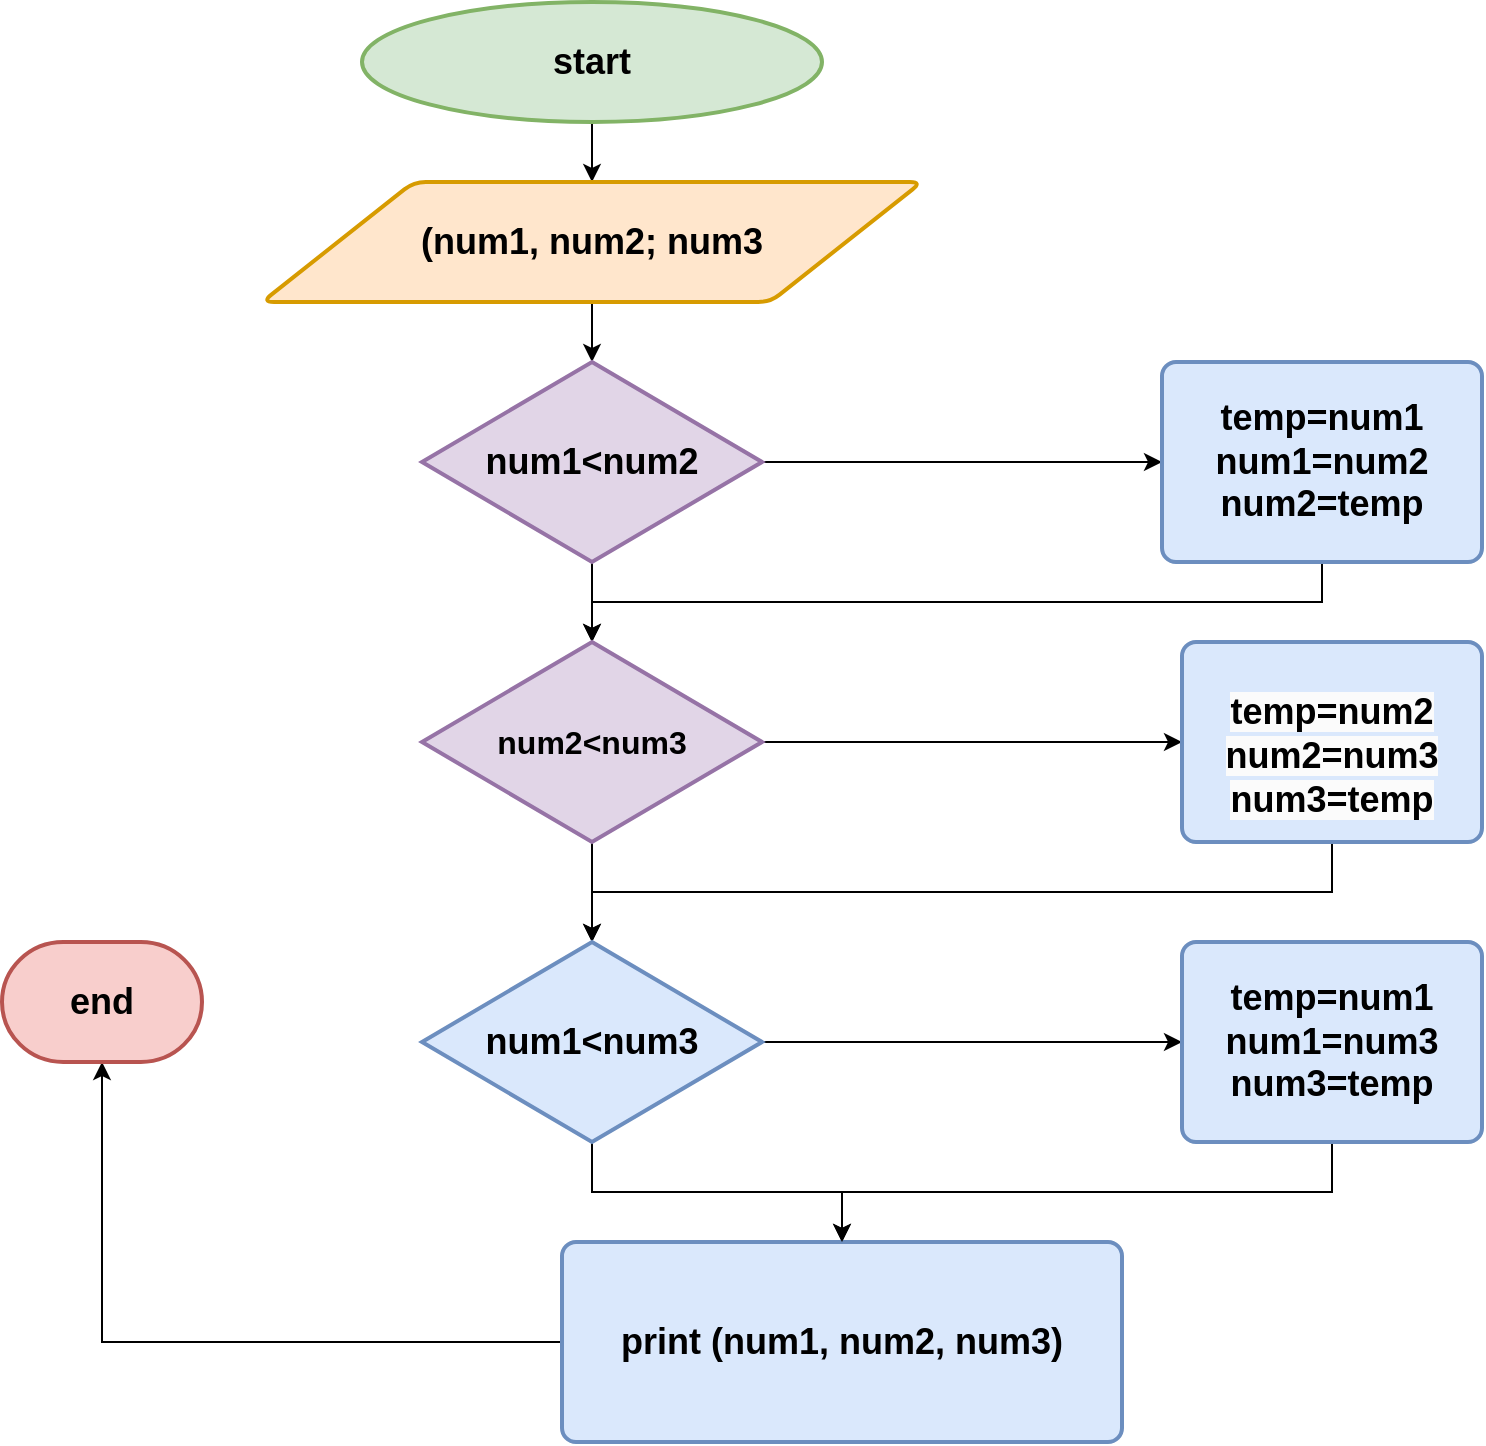 <mxfile version="20.8.23" type="github">
  <diagram name="Page-1" id="nBXTJDv1S-nJsI5Liodi">
    <mxGraphModel dx="2422" dy="833" grid="1" gridSize="10" guides="1" tooltips="1" connect="1" arrows="1" fold="1" page="1" pageScale="1" pageWidth="827" pageHeight="1169" math="0" shadow="0">
      <root>
        <mxCell id="0" />
        <mxCell id="1" parent="0" />
        <mxCell id="7ckEZmQ2XIDgVxg-d5RR-15" style="edgeStyle=orthogonalEdgeStyle;rounded=0;orthogonalLoop=1;jettySize=auto;html=1;exitX=0.5;exitY=1;exitDx=0;exitDy=0;exitPerimeter=0;entryX=0.5;entryY=0;entryDx=0;entryDy=0;" edge="1" parent="1" source="7ckEZmQ2XIDgVxg-d5RR-1" target="7ckEZmQ2XIDgVxg-d5RR-2">
          <mxGeometry relative="1" as="geometry" />
        </mxCell>
        <mxCell id="7ckEZmQ2XIDgVxg-d5RR-1" value="start" style="strokeWidth=2;html=1;shape=mxgraph.flowchart.start_1;whiteSpace=wrap;fontSize=18;fontStyle=1;fillColor=#d5e8d4;strokeColor=#82b366;" vertex="1" parent="1">
          <mxGeometry x="250" y="10" width="230" height="60" as="geometry" />
        </mxCell>
        <mxCell id="7ckEZmQ2XIDgVxg-d5RR-16" style="edgeStyle=orthogonalEdgeStyle;rounded=0;orthogonalLoop=1;jettySize=auto;html=1;exitX=0.5;exitY=1;exitDx=0;exitDy=0;entryX=0.5;entryY=0;entryDx=0;entryDy=0;entryPerimeter=0;" edge="1" parent="1" source="7ckEZmQ2XIDgVxg-d5RR-2" target="7ckEZmQ2XIDgVxg-d5RR-3">
          <mxGeometry relative="1" as="geometry" />
        </mxCell>
        <mxCell id="7ckEZmQ2XIDgVxg-d5RR-2" value="&lt;font style=&quot;font-size: 18px;&quot;&gt;&lt;b&gt;(num1, num2; num3&lt;/b&gt;&lt;/font&gt;" style="shape=parallelogram;html=1;strokeWidth=2;perimeter=parallelogramPerimeter;whiteSpace=wrap;rounded=1;arcSize=12;size=0.23;fillColor=#ffe6cc;strokeColor=#d79b00;" vertex="1" parent="1">
          <mxGeometry x="200" y="100" width="330" height="60" as="geometry" />
        </mxCell>
        <mxCell id="7ckEZmQ2XIDgVxg-d5RR-17" style="edgeStyle=orthogonalEdgeStyle;rounded=0;orthogonalLoop=1;jettySize=auto;html=1;exitX=0.5;exitY=1;exitDx=0;exitDy=0;exitPerimeter=0;entryX=0.5;entryY=0;entryDx=0;entryDy=0;entryPerimeter=0;" edge="1" parent="1" source="7ckEZmQ2XIDgVxg-d5RR-3" target="7ckEZmQ2XIDgVxg-d5RR-6">
          <mxGeometry relative="1" as="geometry" />
        </mxCell>
        <mxCell id="7ckEZmQ2XIDgVxg-d5RR-23" style="edgeStyle=orthogonalEdgeStyle;rounded=0;orthogonalLoop=1;jettySize=auto;html=1;exitX=1;exitY=0.5;exitDx=0;exitDy=0;exitPerimeter=0;entryX=0;entryY=0.5;entryDx=0;entryDy=0;" edge="1" parent="1" source="7ckEZmQ2XIDgVxg-d5RR-3" target="7ckEZmQ2XIDgVxg-d5RR-4">
          <mxGeometry relative="1" as="geometry" />
        </mxCell>
        <mxCell id="7ckEZmQ2XIDgVxg-d5RR-3" value="num1&amp;lt;num2" style="strokeWidth=2;html=1;shape=mxgraph.flowchart.decision;whiteSpace=wrap;fontSize=18;fontStyle=1;fillColor=#e1d5e7;strokeColor=#9673a6;" vertex="1" parent="1">
          <mxGeometry x="280" y="190" width="170" height="100" as="geometry" />
        </mxCell>
        <mxCell id="7ckEZmQ2XIDgVxg-d5RR-25" style="edgeStyle=orthogonalEdgeStyle;rounded=0;orthogonalLoop=1;jettySize=auto;html=1;exitX=0.5;exitY=1;exitDx=0;exitDy=0;entryX=0.5;entryY=0;entryDx=0;entryDy=0;entryPerimeter=0;" edge="1" parent="1" source="7ckEZmQ2XIDgVxg-d5RR-4" target="7ckEZmQ2XIDgVxg-d5RR-6">
          <mxGeometry relative="1" as="geometry" />
        </mxCell>
        <mxCell id="7ckEZmQ2XIDgVxg-d5RR-4" value="temp=num1&lt;br&gt;num1=num2&lt;br&gt;num2=temp" style="rounded=1;whiteSpace=wrap;html=1;absoluteArcSize=1;arcSize=14;strokeWidth=2;fontSize=18;fontStyle=1;fillColor=#dae8fc;strokeColor=#6c8ebf;" vertex="1" parent="1">
          <mxGeometry x="650" y="190" width="160" height="100" as="geometry" />
        </mxCell>
        <mxCell id="7ckEZmQ2XIDgVxg-d5RR-18" style="edgeStyle=orthogonalEdgeStyle;rounded=0;orthogonalLoop=1;jettySize=auto;html=1;exitX=0.5;exitY=1;exitDx=0;exitDy=0;exitPerimeter=0;entryX=0.5;entryY=0;entryDx=0;entryDy=0;entryPerimeter=0;" edge="1" parent="1" source="7ckEZmQ2XIDgVxg-d5RR-6" target="7ckEZmQ2XIDgVxg-d5RR-8">
          <mxGeometry relative="1" as="geometry" />
        </mxCell>
        <mxCell id="7ckEZmQ2XIDgVxg-d5RR-28" style="edgeStyle=orthogonalEdgeStyle;rounded=0;orthogonalLoop=1;jettySize=auto;html=1;exitX=1;exitY=0.5;exitDx=0;exitDy=0;exitPerimeter=0;entryX=0;entryY=0.5;entryDx=0;entryDy=0;" edge="1" parent="1" source="7ckEZmQ2XIDgVxg-d5RR-6" target="7ckEZmQ2XIDgVxg-d5RR-7">
          <mxGeometry relative="1" as="geometry" />
        </mxCell>
        <mxCell id="7ckEZmQ2XIDgVxg-d5RR-6" value="&lt;h2&gt;&lt;font size=&quot;3&quot;&gt;num2&amp;lt;num3&lt;/font&gt;&lt;/h2&gt;" style="strokeWidth=2;html=1;shape=mxgraph.flowchart.decision;whiteSpace=wrap;fillColor=#e1d5e7;strokeColor=#9673a6;" vertex="1" parent="1">
          <mxGeometry x="280" y="330" width="170" height="100" as="geometry" />
        </mxCell>
        <mxCell id="7ckEZmQ2XIDgVxg-d5RR-29" style="edgeStyle=orthogonalEdgeStyle;rounded=0;orthogonalLoop=1;jettySize=auto;html=1;exitX=0.5;exitY=1;exitDx=0;exitDy=0;entryX=0.5;entryY=0;entryDx=0;entryDy=0;entryPerimeter=0;" edge="1" parent="1" source="7ckEZmQ2XIDgVxg-d5RR-7" target="7ckEZmQ2XIDgVxg-d5RR-8">
          <mxGeometry relative="1" as="geometry" />
        </mxCell>
        <mxCell id="7ckEZmQ2XIDgVxg-d5RR-7" value="&lt;br&gt;&lt;span style=&quot;color: rgb(0, 0, 0); font-family: Helvetica; font-size: 18px; font-style: normal; font-variant-ligatures: normal; font-variant-caps: normal; font-weight: 700; letter-spacing: normal; orphans: 2; text-align: center; text-indent: 0px; text-transform: none; widows: 2; word-spacing: 0px; -webkit-text-stroke-width: 0px; background-color: rgb(251, 251, 251); text-decoration-thickness: initial; text-decoration-style: initial; text-decoration-color: initial; float: none; display: inline !important;&quot;&gt;temp=num2&lt;/span&gt;&lt;br style=&quot;border-color: var(--border-color); color: rgb(0, 0, 0); font-family: Helvetica; font-size: 18px; font-style: normal; font-variant-ligatures: normal; font-variant-caps: normal; font-weight: 700; letter-spacing: normal; orphans: 2; text-align: center; text-indent: 0px; text-transform: none; widows: 2; word-spacing: 0px; -webkit-text-stroke-width: 0px; background-color: rgb(251, 251, 251); text-decoration-thickness: initial; text-decoration-style: initial; text-decoration-color: initial;&quot;&gt;&lt;span style=&quot;color: rgb(0, 0, 0); font-family: Helvetica; font-size: 18px; font-style: normal; font-variant-ligatures: normal; font-variant-caps: normal; font-weight: 700; letter-spacing: normal; orphans: 2; text-align: center; text-indent: 0px; text-transform: none; widows: 2; word-spacing: 0px; -webkit-text-stroke-width: 0px; background-color: rgb(251, 251, 251); text-decoration-thickness: initial; text-decoration-style: initial; text-decoration-color: initial; float: none; display: inline !important;&quot;&gt;num2=num3&lt;/span&gt;&lt;br style=&quot;border-color: var(--border-color); color: rgb(0, 0, 0); font-family: Helvetica; font-size: 18px; font-style: normal; font-variant-ligatures: normal; font-variant-caps: normal; font-weight: 700; letter-spacing: normal; orphans: 2; text-align: center; text-indent: 0px; text-transform: none; widows: 2; word-spacing: 0px; -webkit-text-stroke-width: 0px; background-color: rgb(251, 251, 251); text-decoration-thickness: initial; text-decoration-style: initial; text-decoration-color: initial;&quot;&gt;&lt;span style=&quot;color: rgb(0, 0, 0); font-family: Helvetica; font-size: 18px; font-style: normal; font-variant-ligatures: normal; font-variant-caps: normal; font-weight: 700; letter-spacing: normal; orphans: 2; text-align: center; text-indent: 0px; text-transform: none; widows: 2; word-spacing: 0px; -webkit-text-stroke-width: 0px; background-color: rgb(251, 251, 251); text-decoration-thickness: initial; text-decoration-style: initial; text-decoration-color: initial; float: none; display: inline !important;&quot;&gt;num3=temp&lt;/span&gt;&lt;br&gt;" style="rounded=1;whiteSpace=wrap;html=1;absoluteArcSize=1;arcSize=14;strokeWidth=2;fillColor=#dae8fc;strokeColor=#6c8ebf;" vertex="1" parent="1">
          <mxGeometry x="660" y="330" width="150" height="100" as="geometry" />
        </mxCell>
        <mxCell id="7ckEZmQ2XIDgVxg-d5RR-19" style="edgeStyle=orthogonalEdgeStyle;rounded=0;orthogonalLoop=1;jettySize=auto;html=1;exitX=0.5;exitY=1;exitDx=0;exitDy=0;exitPerimeter=0;entryX=0.5;entryY=0;entryDx=0;entryDy=0;" edge="1" parent="1" source="7ckEZmQ2XIDgVxg-d5RR-8" target="7ckEZmQ2XIDgVxg-d5RR-9">
          <mxGeometry relative="1" as="geometry" />
        </mxCell>
        <mxCell id="7ckEZmQ2XIDgVxg-d5RR-30" style="edgeStyle=orthogonalEdgeStyle;rounded=0;orthogonalLoop=1;jettySize=auto;html=1;exitX=1;exitY=0.5;exitDx=0;exitDy=0;exitPerimeter=0;entryX=0;entryY=0.5;entryDx=0;entryDy=0;" edge="1" parent="1" source="7ckEZmQ2XIDgVxg-d5RR-8" target="7ckEZmQ2XIDgVxg-d5RR-14">
          <mxGeometry relative="1" as="geometry" />
        </mxCell>
        <mxCell id="7ckEZmQ2XIDgVxg-d5RR-8" value="&lt;h2&gt;num1&amp;lt;num3&lt;/h2&gt;" style="strokeWidth=2;html=1;shape=mxgraph.flowchart.decision;whiteSpace=wrap;fillColor=#dae8fc;strokeColor=#6c8ebf;" vertex="1" parent="1">
          <mxGeometry x="280" y="480" width="170" height="100" as="geometry" />
        </mxCell>
        <mxCell id="7ckEZmQ2XIDgVxg-d5RR-32" style="edgeStyle=orthogonalEdgeStyle;rounded=0;orthogonalLoop=1;jettySize=auto;html=1;exitX=0;exitY=0.5;exitDx=0;exitDy=0;entryX=0.5;entryY=1;entryDx=0;entryDy=0;entryPerimeter=0;" edge="1" parent="1" source="7ckEZmQ2XIDgVxg-d5RR-9" target="7ckEZmQ2XIDgVxg-d5RR-10">
          <mxGeometry relative="1" as="geometry" />
        </mxCell>
        <mxCell id="7ckEZmQ2XIDgVxg-d5RR-9" value="&lt;h2&gt;print (num1, num2, num3)&lt;/h2&gt;" style="rounded=1;whiteSpace=wrap;html=1;absoluteArcSize=1;arcSize=14;strokeWidth=2;fillColor=#dae8fc;strokeColor=#6c8ebf;" vertex="1" parent="1">
          <mxGeometry x="350" y="630" width="280" height="100" as="geometry" />
        </mxCell>
        <mxCell id="7ckEZmQ2XIDgVxg-d5RR-10" value="&lt;h2&gt;end&lt;/h2&gt;" style="strokeWidth=2;html=1;shape=mxgraph.flowchart.terminator;whiteSpace=wrap;fillColor=#f8cecc;strokeColor=#b85450;" vertex="1" parent="1">
          <mxGeometry x="70" y="480" width="100" height="60" as="geometry" />
        </mxCell>
        <mxCell id="7ckEZmQ2XIDgVxg-d5RR-31" style="edgeStyle=orthogonalEdgeStyle;rounded=0;orthogonalLoop=1;jettySize=auto;html=1;exitX=0.5;exitY=1;exitDx=0;exitDy=0;entryX=0.5;entryY=0;entryDx=0;entryDy=0;" edge="1" parent="1" source="7ckEZmQ2XIDgVxg-d5RR-14" target="7ckEZmQ2XIDgVxg-d5RR-9">
          <mxGeometry relative="1" as="geometry" />
        </mxCell>
        <mxCell id="7ckEZmQ2XIDgVxg-d5RR-14" value="&lt;span style=&quot;border-color: var(--border-color); font-size: 18px; font-weight: 700;&quot;&gt;temp=num1&lt;br&gt;num1=num3&lt;br&gt;num3=temp&lt;br&gt;&lt;/span&gt;" style="rounded=1;whiteSpace=wrap;html=1;absoluteArcSize=1;arcSize=14;strokeWidth=2;fillColor=#dae8fc;strokeColor=#6c8ebf;" vertex="1" parent="1">
          <mxGeometry x="660" y="480" width="150" height="100" as="geometry" />
        </mxCell>
      </root>
    </mxGraphModel>
  </diagram>
</mxfile>

